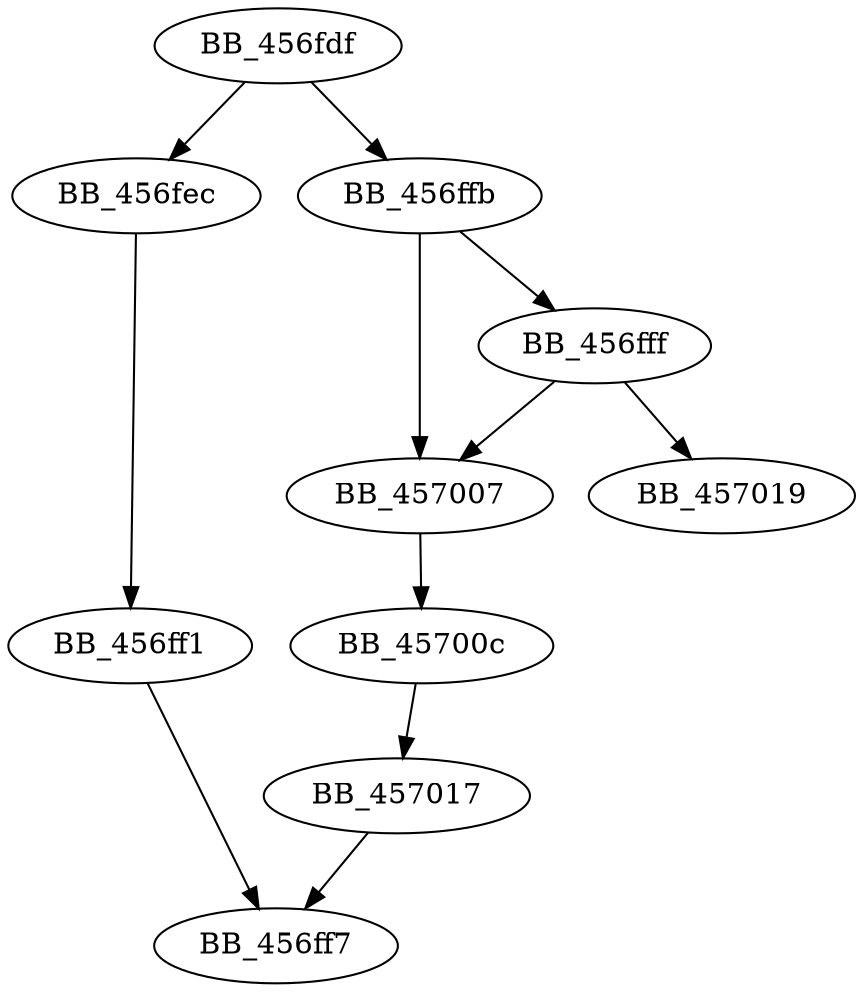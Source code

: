 DiGraph sub_456FDF{
BB_456fdf->BB_456fec
BB_456fdf->BB_456ffb
BB_456fec->BB_456ff1
BB_456ff1->BB_456ff7
BB_456ffb->BB_456fff
BB_456ffb->BB_457007
BB_456fff->BB_457007
BB_456fff->BB_457019
BB_457007->BB_45700c
BB_45700c->BB_457017
BB_457017->BB_456ff7
}
